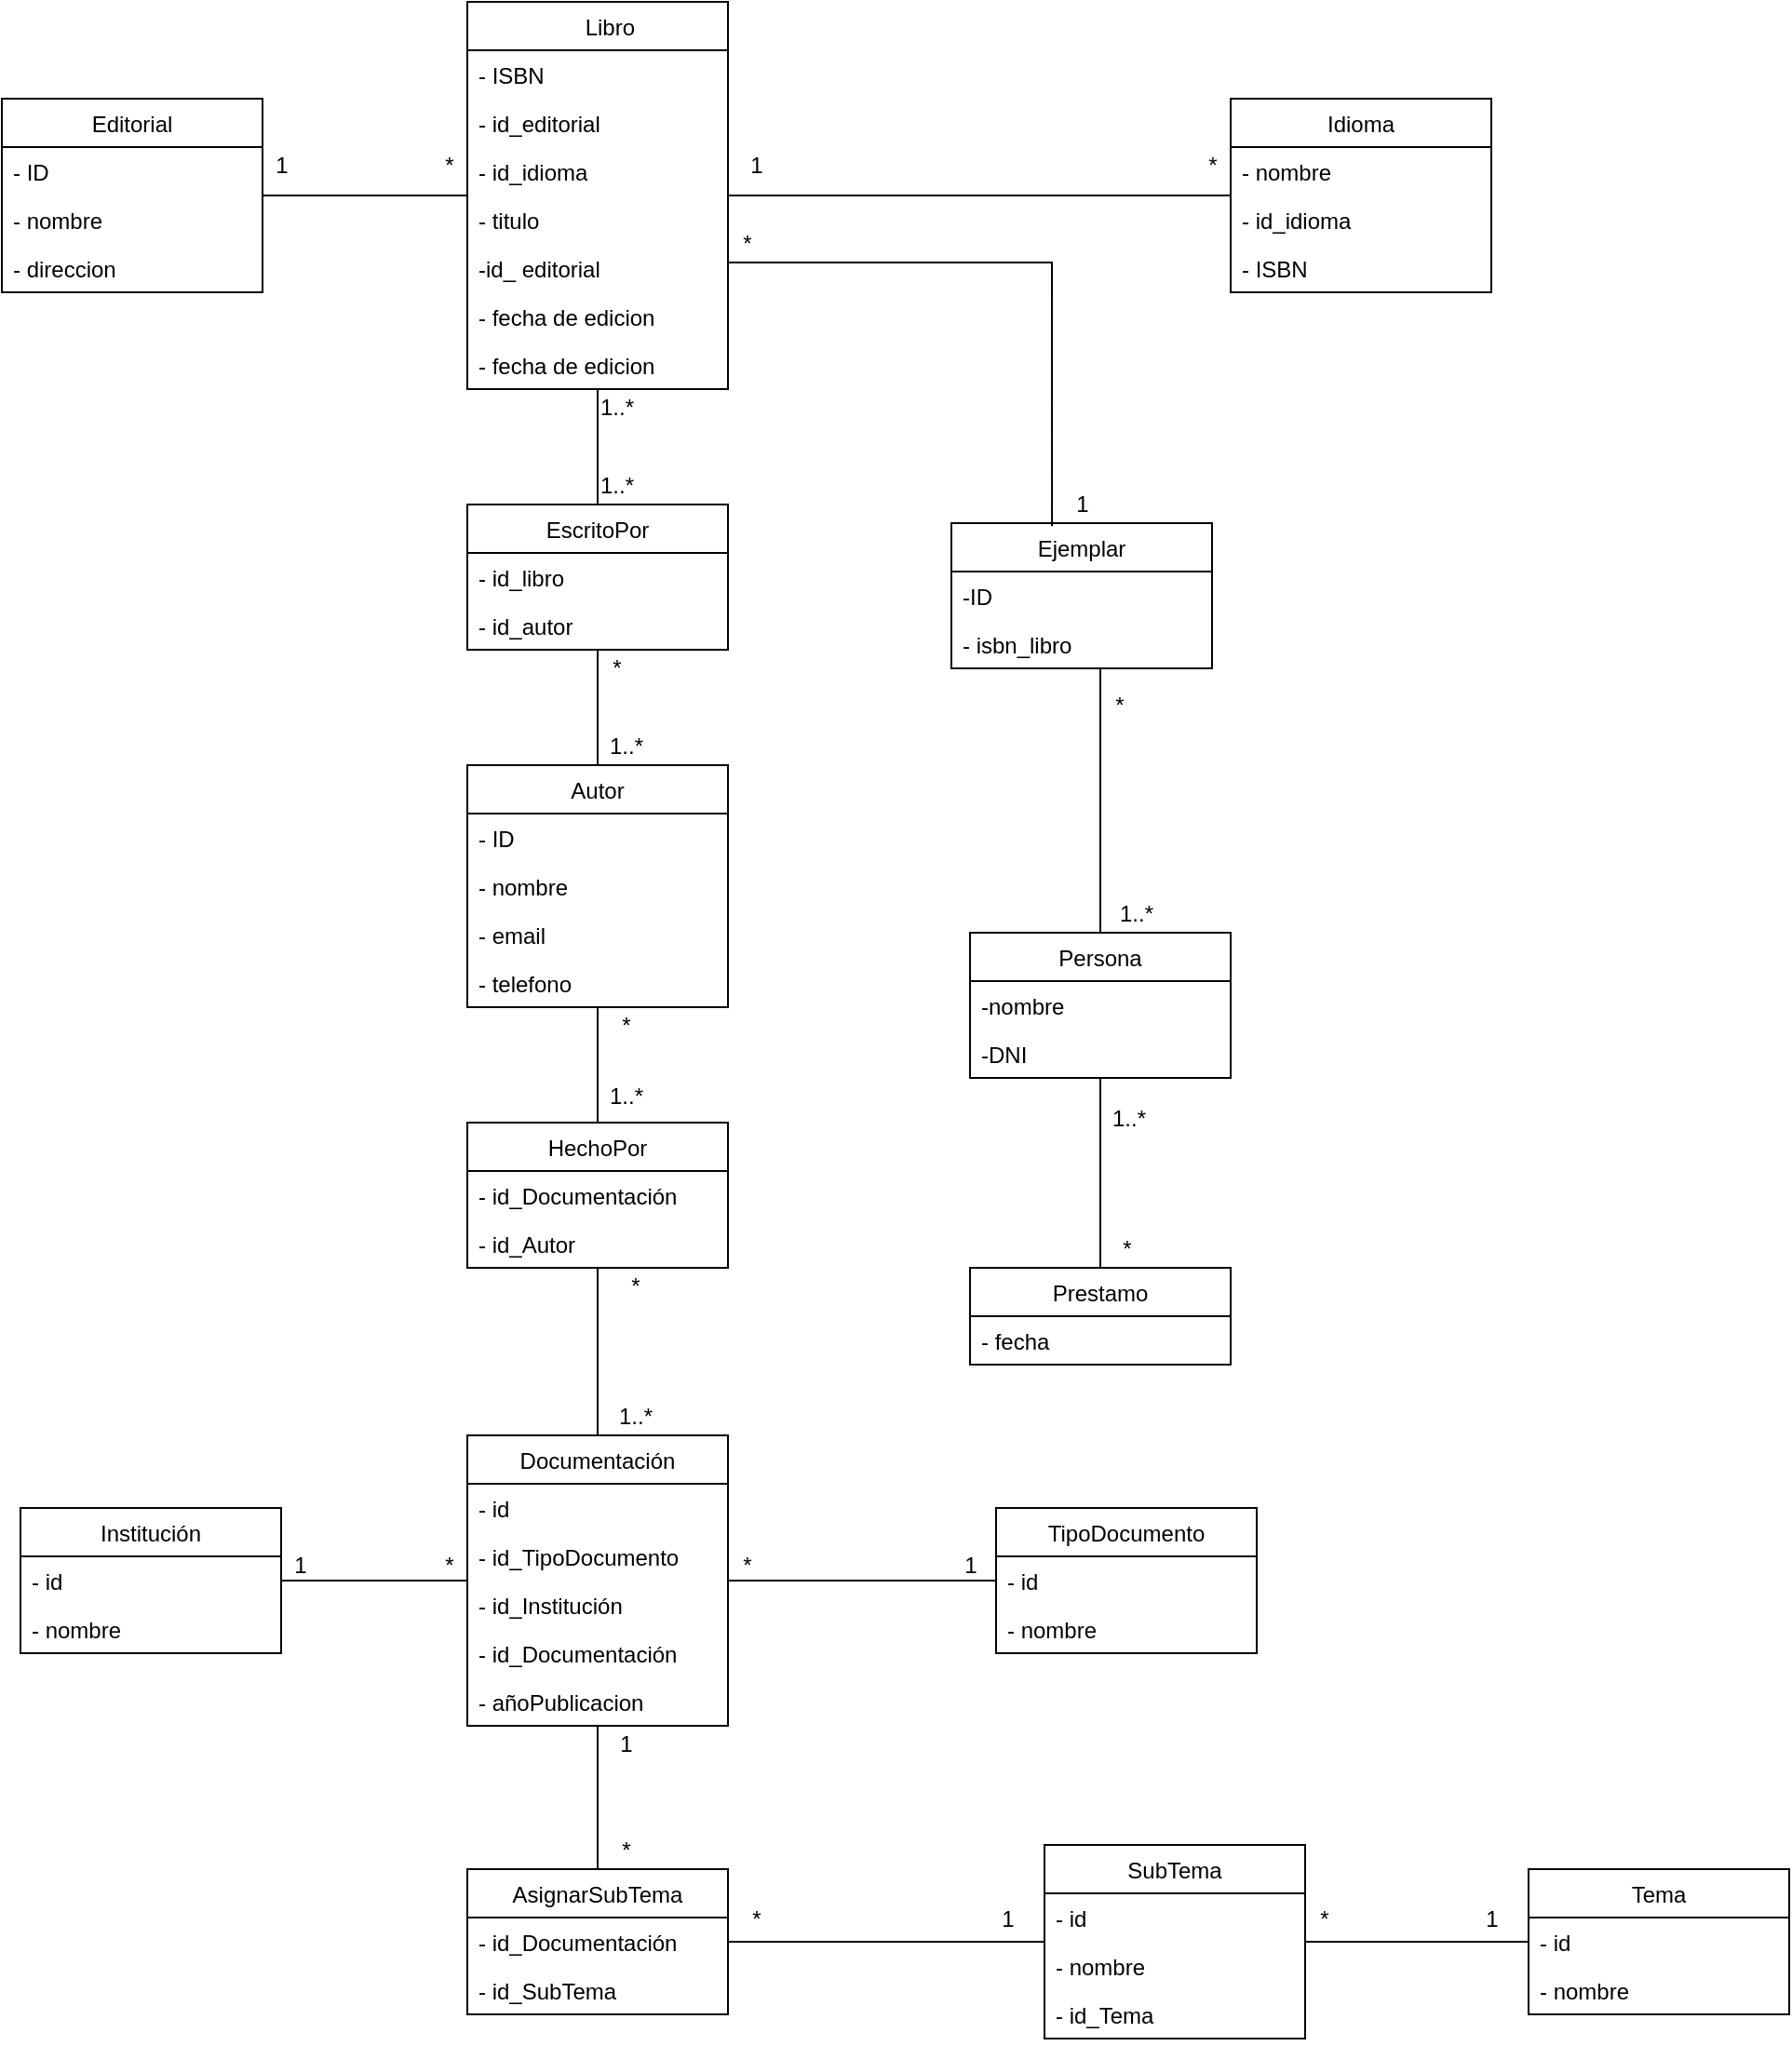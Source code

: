 <mxfile version="17.2.4" type="device" pages="2"><diagram id="j4rHGyVwGJzz2flDWR8t" name="Ejercicio 1"><mxGraphModel dx="2012" dy="662" grid="1" gridSize="10" guides="1" tooltips="1" connect="1" arrows="1" fold="1" page="1" pageScale="1" pageWidth="827" pageHeight="1169" math="0" shadow="0"><root><mxCell id="0"/><mxCell id="1" parent="0"/><mxCell id="40f6_cjfz7Yaiw8JESCp-1" style="edgeStyle=orthogonalEdgeStyle;rounded=0;orthogonalLoop=1;jettySize=auto;html=1;endArrow=none;endFill=0;" edge="1" parent="1" source="40f6_cjfz7Yaiw8JESCp-2" target="40f6_cjfz7Yaiw8JESCp-37"><mxGeometry relative="1" as="geometry"/></mxCell><mxCell id="40f6_cjfz7Yaiw8JESCp-2" value="Autor" style="swimlane;fontStyle=0;childLayout=stackLayout;horizontal=1;startSize=26;fillColor=none;horizontalStack=0;resizeParent=1;resizeParentMax=0;resizeLast=0;collapsible=1;marginBottom=0;" vertex="1" parent="1"><mxGeometry x="60" y="520" width="140" height="130" as="geometry"/></mxCell><mxCell id="40f6_cjfz7Yaiw8JESCp-3" value="- ID" style="text;strokeColor=none;fillColor=none;align=left;verticalAlign=top;spacingLeft=4;spacingRight=4;overflow=hidden;rotatable=0;points=[[0,0.5],[1,0.5]];portConstraint=eastwest;" vertex="1" parent="40f6_cjfz7Yaiw8JESCp-2"><mxGeometry y="26" width="140" height="26" as="geometry"/></mxCell><mxCell id="40f6_cjfz7Yaiw8JESCp-4" value="- nombre" style="text;strokeColor=none;fillColor=none;align=left;verticalAlign=top;spacingLeft=4;spacingRight=4;overflow=hidden;rotatable=0;points=[[0,0.5],[1,0.5]];portConstraint=eastwest;" vertex="1" parent="40f6_cjfz7Yaiw8JESCp-2"><mxGeometry y="52" width="140" height="26" as="geometry"/></mxCell><mxCell id="40f6_cjfz7Yaiw8JESCp-5" value="- email" style="text;strokeColor=none;fillColor=none;align=left;verticalAlign=top;spacingLeft=4;spacingRight=4;overflow=hidden;rotatable=0;points=[[0,0.5],[1,0.5]];portConstraint=eastwest;" vertex="1" parent="40f6_cjfz7Yaiw8JESCp-2"><mxGeometry y="78" width="140" height="26" as="geometry"/></mxCell><mxCell id="40f6_cjfz7Yaiw8JESCp-6" value="- telefono" style="text;strokeColor=none;fillColor=none;align=left;verticalAlign=top;spacingLeft=4;spacingRight=4;overflow=hidden;rotatable=0;points=[[0,0.5],[1,0.5]];portConstraint=eastwest;" vertex="1" parent="40f6_cjfz7Yaiw8JESCp-2"><mxGeometry y="104" width="140" height="26" as="geometry"/></mxCell><mxCell id="40f6_cjfz7Yaiw8JESCp-7" style="edgeStyle=orthogonalEdgeStyle;rounded=0;orthogonalLoop=1;jettySize=auto;html=1;entryX=0.386;entryY=0.021;entryDx=0;entryDy=0;entryPerimeter=0;endArrow=none;endFill=0;" edge="1" parent="1" source="40f6_cjfz7Yaiw8JESCp-8" target="40f6_cjfz7Yaiw8JESCp-33"><mxGeometry relative="1" as="geometry"><Array as="points"><mxPoint x="374" y="250"/></Array></mxGeometry></mxCell><mxCell id="40f6_cjfz7Yaiw8JESCp-8" value="    Libro" style="swimlane;fontStyle=0;childLayout=stackLayout;horizontal=1;startSize=26;fillColor=none;horizontalStack=0;resizeParent=1;resizeParentMax=0;resizeLast=0;collapsible=1;marginBottom=0;" vertex="1" parent="1"><mxGeometry x="60" y="110" width="140" height="208" as="geometry"/></mxCell><mxCell id="40f6_cjfz7Yaiw8JESCp-9" value="- ISBN" style="text;strokeColor=none;fillColor=none;align=left;verticalAlign=top;spacingLeft=4;spacingRight=4;overflow=hidden;rotatable=0;points=[[0,0.5],[1,0.5]];portConstraint=eastwest;" vertex="1" parent="40f6_cjfz7Yaiw8JESCp-8"><mxGeometry y="26" width="140" height="26" as="geometry"/></mxCell><mxCell id="40f6_cjfz7Yaiw8JESCp-10" value="- id_editorial" style="text;strokeColor=none;fillColor=none;align=left;verticalAlign=top;spacingLeft=4;spacingRight=4;overflow=hidden;rotatable=0;points=[[0,0.5],[1,0.5]];portConstraint=eastwest;" vertex="1" parent="40f6_cjfz7Yaiw8JESCp-8"><mxGeometry y="52" width="140" height="26" as="geometry"/></mxCell><mxCell id="40f6_cjfz7Yaiw8JESCp-11" value="- id_idioma" style="text;strokeColor=none;fillColor=none;align=left;verticalAlign=top;spacingLeft=4;spacingRight=4;overflow=hidden;rotatable=0;points=[[0,0.5],[1,0.5]];portConstraint=eastwest;" vertex="1" parent="40f6_cjfz7Yaiw8JESCp-8"><mxGeometry y="78" width="140" height="26" as="geometry"/></mxCell><mxCell id="40f6_cjfz7Yaiw8JESCp-12" value="- titulo" style="text;strokeColor=none;fillColor=none;align=left;verticalAlign=top;spacingLeft=4;spacingRight=4;overflow=hidden;rotatable=0;points=[[0,0.5],[1,0.5]];portConstraint=eastwest;" vertex="1" parent="40f6_cjfz7Yaiw8JESCp-8"><mxGeometry y="104" width="140" height="26" as="geometry"/></mxCell><mxCell id="40f6_cjfz7Yaiw8JESCp-13" value="-id_ editorial" style="text;strokeColor=none;fillColor=none;align=left;verticalAlign=top;spacingLeft=4;spacingRight=4;overflow=hidden;rotatable=0;points=[[0,0.5],[1,0.5]];portConstraint=eastwest;" vertex="1" parent="40f6_cjfz7Yaiw8JESCp-8"><mxGeometry y="130" width="140" height="26" as="geometry"/></mxCell><mxCell id="40f6_cjfz7Yaiw8JESCp-14" value="- fecha de edicion" style="text;strokeColor=none;fillColor=none;align=left;verticalAlign=top;spacingLeft=4;spacingRight=4;overflow=hidden;rotatable=0;points=[[0,0.5],[1,0.5]];portConstraint=eastwest;" vertex="1" parent="40f6_cjfz7Yaiw8JESCp-8"><mxGeometry y="156" width="140" height="26" as="geometry"/></mxCell><mxCell id="40f6_cjfz7Yaiw8JESCp-15" value="- fecha de edicion" style="text;strokeColor=none;fillColor=none;align=left;verticalAlign=top;spacingLeft=4;spacingRight=4;overflow=hidden;rotatable=0;points=[[0,0.5],[1,0.5]];portConstraint=eastwest;" vertex="1" parent="40f6_cjfz7Yaiw8JESCp-8"><mxGeometry y="182" width="140" height="26" as="geometry"/></mxCell><mxCell id="40f6_cjfz7Yaiw8JESCp-16" style="edgeStyle=orthogonalEdgeStyle;rounded=0;orthogonalLoop=1;jettySize=auto;html=1;endArrow=none;endFill=0;" edge="1" parent="1" source="40f6_cjfz7Yaiw8JESCp-17" target="40f6_cjfz7Yaiw8JESCp-30"><mxGeometry relative="1" as="geometry"/></mxCell><mxCell id="40f6_cjfz7Yaiw8JESCp-17" value="Prestamo" style="swimlane;fontStyle=0;childLayout=stackLayout;horizontal=1;startSize=26;fillColor=none;horizontalStack=0;resizeParent=1;resizeParentMax=0;resizeLast=0;collapsible=1;marginBottom=0;" vertex="1" parent="1"><mxGeometry x="330" y="790" width="140" height="52" as="geometry"/></mxCell><mxCell id="40f6_cjfz7Yaiw8JESCp-18" value="- fecha" style="text;strokeColor=none;fillColor=none;align=left;verticalAlign=top;spacingLeft=4;spacingRight=4;overflow=hidden;rotatable=0;points=[[0,0.5],[1,0.5]];portConstraint=eastwest;" vertex="1" parent="40f6_cjfz7Yaiw8JESCp-17"><mxGeometry y="26" width="140" height="26" as="geometry"/></mxCell><mxCell id="40f6_cjfz7Yaiw8JESCp-19" style="edgeStyle=orthogonalEdgeStyle;rounded=0;orthogonalLoop=1;jettySize=auto;html=1;endArrow=none;endFill=0;" edge="1" parent="1" source="40f6_cjfz7Yaiw8JESCp-20" target="40f6_cjfz7Yaiw8JESCp-8"><mxGeometry relative="1" as="geometry"><Array as="points"><mxPoint x="340" y="214"/><mxPoint x="340" y="214"/></Array></mxGeometry></mxCell><mxCell id="40f6_cjfz7Yaiw8JESCp-20" value="Idioma" style="swimlane;fontStyle=0;childLayout=stackLayout;horizontal=1;startSize=26;fillColor=none;horizontalStack=0;resizeParent=1;resizeParentMax=0;resizeLast=0;collapsible=1;marginBottom=0;" vertex="1" parent="1"><mxGeometry x="470" y="162" width="140" height="104" as="geometry"/></mxCell><mxCell id="40f6_cjfz7Yaiw8JESCp-21" value="- nombre" style="text;strokeColor=none;fillColor=none;align=left;verticalAlign=top;spacingLeft=4;spacingRight=4;overflow=hidden;rotatable=0;points=[[0,0.5],[1,0.5]];portConstraint=eastwest;" vertex="1" parent="40f6_cjfz7Yaiw8JESCp-20"><mxGeometry y="26" width="140" height="26" as="geometry"/></mxCell><mxCell id="40f6_cjfz7Yaiw8JESCp-22" value="- id_idioma" style="text;strokeColor=none;fillColor=none;align=left;verticalAlign=top;spacingLeft=4;spacingRight=4;overflow=hidden;rotatable=0;points=[[0,0.5],[1,0.5]];portConstraint=eastwest;" vertex="1" parent="40f6_cjfz7Yaiw8JESCp-20"><mxGeometry y="52" width="140" height="26" as="geometry"/></mxCell><mxCell id="40f6_cjfz7Yaiw8JESCp-23" value="- ISBN" style="text;strokeColor=none;fillColor=none;align=left;verticalAlign=top;spacingLeft=4;spacingRight=4;overflow=hidden;rotatable=0;points=[[0,0.5],[1,0.5]];portConstraint=eastwest;" vertex="1" parent="40f6_cjfz7Yaiw8JESCp-20"><mxGeometry y="78" width="140" height="26" as="geometry"/></mxCell><mxCell id="40f6_cjfz7Yaiw8JESCp-24" style="edgeStyle=orthogonalEdgeStyle;rounded=0;orthogonalLoop=1;jettySize=auto;html=1;endArrow=none;endFill=0;" edge="1" parent="1" source="40f6_cjfz7Yaiw8JESCp-25" target="40f6_cjfz7Yaiw8JESCp-8"><mxGeometry relative="1" as="geometry"/></mxCell><mxCell id="40f6_cjfz7Yaiw8JESCp-25" value="Editorial" style="swimlane;fontStyle=0;childLayout=stackLayout;horizontal=1;startSize=26;fillColor=none;horizontalStack=0;resizeParent=1;resizeParentMax=0;resizeLast=0;collapsible=1;marginBottom=0;" vertex="1" parent="1"><mxGeometry x="-190" y="162" width="140" height="104" as="geometry"/></mxCell><mxCell id="40f6_cjfz7Yaiw8JESCp-26" value="- ID" style="text;strokeColor=none;fillColor=none;align=left;verticalAlign=top;spacingLeft=4;spacingRight=4;overflow=hidden;rotatable=0;points=[[0,0.5],[1,0.5]];portConstraint=eastwest;" vertex="1" parent="40f6_cjfz7Yaiw8JESCp-25"><mxGeometry y="26" width="140" height="26" as="geometry"/></mxCell><mxCell id="40f6_cjfz7Yaiw8JESCp-27" value="- nombre" style="text;strokeColor=none;fillColor=none;align=left;verticalAlign=top;spacingLeft=4;spacingRight=4;overflow=hidden;rotatable=0;points=[[0,0.5],[1,0.5]];portConstraint=eastwest;" vertex="1" parent="40f6_cjfz7Yaiw8JESCp-25"><mxGeometry y="52" width="140" height="26" as="geometry"/></mxCell><mxCell id="40f6_cjfz7Yaiw8JESCp-28" value="- direccion" style="text;strokeColor=none;fillColor=none;align=left;verticalAlign=top;spacingLeft=4;spacingRight=4;overflow=hidden;rotatable=0;points=[[0,0.5],[1,0.5]];portConstraint=eastwest;" vertex="1" parent="40f6_cjfz7Yaiw8JESCp-25"><mxGeometry y="78" width="140" height="26" as="geometry"/></mxCell><mxCell id="40f6_cjfz7Yaiw8JESCp-29" style="edgeStyle=orthogonalEdgeStyle;rounded=0;orthogonalLoop=1;jettySize=auto;html=1;endArrow=none;endFill=0;" edge="1" parent="1" source="40f6_cjfz7Yaiw8JESCp-30" target="40f6_cjfz7Yaiw8JESCp-33"><mxGeometry relative="1" as="geometry"><Array as="points"><mxPoint x="400" y="500"/><mxPoint x="400" y="500"/></Array></mxGeometry></mxCell><mxCell id="40f6_cjfz7Yaiw8JESCp-30" value="Persona" style="swimlane;fontStyle=0;childLayout=stackLayout;horizontal=1;startSize=26;fillColor=none;horizontalStack=0;resizeParent=1;resizeParentMax=0;resizeLast=0;collapsible=1;marginBottom=0;" vertex="1" parent="1"><mxGeometry x="330" y="610" width="140" height="78" as="geometry"/></mxCell><mxCell id="40f6_cjfz7Yaiw8JESCp-31" value="-nombre" style="text;strokeColor=none;fillColor=none;align=left;verticalAlign=top;spacingLeft=4;spacingRight=4;overflow=hidden;rotatable=0;points=[[0,0.5],[1,0.5]];portConstraint=eastwest;" vertex="1" parent="40f6_cjfz7Yaiw8JESCp-30"><mxGeometry y="26" width="140" height="26" as="geometry"/></mxCell><mxCell id="40f6_cjfz7Yaiw8JESCp-32" value="-DNI" style="text;strokeColor=none;fillColor=none;align=left;verticalAlign=top;spacingLeft=4;spacingRight=4;overflow=hidden;rotatable=0;points=[[0,0.5],[1,0.5]];portConstraint=eastwest;" vertex="1" parent="40f6_cjfz7Yaiw8JESCp-30"><mxGeometry y="52" width="140" height="26" as="geometry"/></mxCell><mxCell id="40f6_cjfz7Yaiw8JESCp-33" value="Ejemplar" style="swimlane;fontStyle=0;childLayout=stackLayout;horizontal=1;startSize=26;fillColor=none;horizontalStack=0;resizeParent=1;resizeParentMax=0;resizeLast=0;collapsible=1;marginBottom=0;" vertex="1" parent="1"><mxGeometry x="320" y="390" width="140" height="78" as="geometry"/></mxCell><mxCell id="40f6_cjfz7Yaiw8JESCp-34" value="-ID" style="text;strokeColor=none;fillColor=none;align=left;verticalAlign=top;spacingLeft=4;spacingRight=4;overflow=hidden;rotatable=0;points=[[0,0.5],[1,0.5]];portConstraint=eastwest;" vertex="1" parent="40f6_cjfz7Yaiw8JESCp-33"><mxGeometry y="26" width="140" height="26" as="geometry"/></mxCell><mxCell id="40f6_cjfz7Yaiw8JESCp-35" value="- isbn_libro" style="text;strokeColor=none;fillColor=none;align=left;verticalAlign=top;spacingLeft=4;spacingRight=4;overflow=hidden;rotatable=0;points=[[0,0.5],[1,0.5]];portConstraint=eastwest;" vertex="1" parent="40f6_cjfz7Yaiw8JESCp-33"><mxGeometry y="52" width="140" height="26" as="geometry"/></mxCell><mxCell id="40f6_cjfz7Yaiw8JESCp-36" style="edgeStyle=orthogonalEdgeStyle;rounded=0;orthogonalLoop=1;jettySize=auto;html=1;endArrow=none;endFill=0;" edge="1" parent="1" source="40f6_cjfz7Yaiw8JESCp-37" target="40f6_cjfz7Yaiw8JESCp-8"><mxGeometry relative="1" as="geometry"/></mxCell><mxCell id="40f6_cjfz7Yaiw8JESCp-37" value="EscritoPor" style="swimlane;fontStyle=0;childLayout=stackLayout;horizontal=1;startSize=26;fillColor=none;horizontalStack=0;resizeParent=1;resizeParentMax=0;resizeLast=0;collapsible=1;marginBottom=0;" vertex="1" parent="1"><mxGeometry x="60" y="380" width="140" height="78" as="geometry"/></mxCell><mxCell id="40f6_cjfz7Yaiw8JESCp-38" value="- id_libro" style="text;strokeColor=none;fillColor=none;align=left;verticalAlign=top;spacingLeft=4;spacingRight=4;overflow=hidden;rotatable=0;points=[[0,0.5],[1,0.5]];portConstraint=eastwest;" vertex="1" parent="40f6_cjfz7Yaiw8JESCp-37"><mxGeometry y="26" width="140" height="26" as="geometry"/></mxCell><mxCell id="40f6_cjfz7Yaiw8JESCp-39" value="- id_autor" style="text;strokeColor=none;fillColor=none;align=left;verticalAlign=top;spacingLeft=4;spacingRight=4;overflow=hidden;rotatable=0;points=[[0,0.5],[1,0.5]];portConstraint=eastwest;" vertex="1" parent="40f6_cjfz7Yaiw8JESCp-37"><mxGeometry y="52" width="140" height="26" as="geometry"/></mxCell><mxCell id="40f6_cjfz7Yaiw8JESCp-40" value="1..*" style="text;html=1;align=center;verticalAlign=middle;resizable=0;points=[];autosize=1;strokeColor=none;fillColor=none;" vertex="1" parent="1"><mxGeometry x="125" y="318" width="30" height="20" as="geometry"/></mxCell><mxCell id="40f6_cjfz7Yaiw8JESCp-41" value="1..*" style="text;html=1;align=center;verticalAlign=middle;resizable=0;points=[];autosize=1;strokeColor=none;fillColor=none;" vertex="1" parent="1"><mxGeometry x="125" y="360" width="30" height="20" as="geometry"/></mxCell><mxCell id="40f6_cjfz7Yaiw8JESCp-42" value="*" style="text;html=1;align=center;verticalAlign=middle;resizable=0;points=[];autosize=1;strokeColor=none;fillColor=none;" vertex="1" parent="1"><mxGeometry x="130" y="458" width="20" height="20" as="geometry"/></mxCell><mxCell id="40f6_cjfz7Yaiw8JESCp-43" value="1..*" style="text;html=1;align=center;verticalAlign=middle;resizable=0;points=[];autosize=1;strokeColor=none;fillColor=none;" vertex="1" parent="1"><mxGeometry x="130" y="500" width="30" height="20" as="geometry"/></mxCell><mxCell id="40f6_cjfz7Yaiw8JESCp-44" value="1" style="text;html=1;align=center;verticalAlign=middle;resizable=0;points=[];autosize=1;strokeColor=none;fillColor=none;" vertex="1" parent="1"><mxGeometry x="-50" y="188" width="20" height="20" as="geometry"/></mxCell><mxCell id="40f6_cjfz7Yaiw8JESCp-45" value="*" style="text;html=1;align=center;verticalAlign=middle;resizable=0;points=[];autosize=1;strokeColor=none;fillColor=none;" vertex="1" parent="1"><mxGeometry x="40" y="188" width="20" height="20" as="geometry"/></mxCell><mxCell id="40f6_cjfz7Yaiw8JESCp-46" value="1" style="text;html=1;align=center;verticalAlign=middle;resizable=0;points=[];autosize=1;strokeColor=none;fillColor=none;" vertex="1" parent="1"><mxGeometry x="205" y="188" width="20" height="20" as="geometry"/></mxCell><mxCell id="40f6_cjfz7Yaiw8JESCp-47" value="*" style="text;html=1;align=center;verticalAlign=middle;resizable=0;points=[];autosize=1;strokeColor=none;fillColor=none;" vertex="1" parent="1"><mxGeometry x="450" y="188" width="20" height="20" as="geometry"/></mxCell><mxCell id="40f6_cjfz7Yaiw8JESCp-48" value="*" style="text;html=1;align=center;verticalAlign=middle;resizable=0;points=[];autosize=1;strokeColor=none;fillColor=none;" vertex="1" parent="1"><mxGeometry x="200" y="230" width="20" height="20" as="geometry"/></mxCell><mxCell id="40f6_cjfz7Yaiw8JESCp-49" value="1" style="text;html=1;align=center;verticalAlign=middle;resizable=0;points=[];autosize=1;strokeColor=none;fillColor=none;" vertex="1" parent="1"><mxGeometry x="380" y="370" width="20" height="20" as="geometry"/></mxCell><mxCell id="40f6_cjfz7Yaiw8JESCp-50" value="*" style="text;html=1;align=center;verticalAlign=middle;resizable=0;points=[];autosize=1;strokeColor=none;fillColor=none;" vertex="1" parent="1"><mxGeometry x="404" y="770" width="20" height="20" as="geometry"/></mxCell><mxCell id="40f6_cjfz7Yaiw8JESCp-51" value="1..*" style="text;html=1;align=center;verticalAlign=middle;resizable=0;points=[];autosize=1;strokeColor=none;fillColor=none;" vertex="1" parent="1"><mxGeometry x="400" y="700" width="30" height="20" as="geometry"/></mxCell><mxCell id="40f6_cjfz7Yaiw8JESCp-52" value="1..*" style="text;html=1;align=center;verticalAlign=middle;resizable=0;points=[];autosize=1;strokeColor=none;fillColor=none;" vertex="1" parent="1"><mxGeometry x="404" y="590" width="30" height="20" as="geometry"/></mxCell><mxCell id="40f6_cjfz7Yaiw8JESCp-53" value="*" style="text;html=1;align=center;verticalAlign=middle;resizable=0;points=[];autosize=1;strokeColor=none;fillColor=none;" vertex="1" parent="1"><mxGeometry x="400" y="478" width="20" height="20" as="geometry"/></mxCell><mxCell id="TXhIgQCkgbEBkMlub14q-26" style="edgeStyle=orthogonalEdgeStyle;rounded=0;orthogonalLoop=1;jettySize=auto;html=1;endArrow=none;endFill=0;" edge="1" parent="1" source="TXhIgQCkgbEBkMlub14q-1" target="TXhIgQCkgbEBkMlub14q-23"><mxGeometry relative="1" as="geometry"/></mxCell><mxCell id="TXhIgQCkgbEBkMlub14q-30" style="edgeStyle=orthogonalEdgeStyle;rounded=0;orthogonalLoop=1;jettySize=auto;html=1;endArrow=none;endFill=0;" edge="1" parent="1" source="TXhIgQCkgbEBkMlub14q-1" target="TXhIgQCkgbEBkMlub14q-6"><mxGeometry relative="1" as="geometry"/></mxCell><mxCell id="TXhIgQCkgbEBkMlub14q-33" style="edgeStyle=orthogonalEdgeStyle;rounded=0;orthogonalLoop=1;jettySize=auto;html=1;endArrow=none;endFill=0;" edge="1" parent="1" source="TXhIgQCkgbEBkMlub14q-1" target="TXhIgQCkgbEBkMlub14q-19"><mxGeometry relative="1" as="geometry"/></mxCell><mxCell id="TXhIgQCkgbEBkMlub14q-1" value="Documentación" style="swimlane;fontStyle=0;childLayout=stackLayout;horizontal=1;startSize=26;fillColor=none;horizontalStack=0;resizeParent=1;resizeParentMax=0;resizeLast=0;collapsible=1;marginBottom=0;" vertex="1" parent="1"><mxGeometry x="60" y="880" width="140" height="156" as="geometry"/></mxCell><mxCell id="TXhIgQCkgbEBkMlub14q-2" value="- id" style="text;strokeColor=none;fillColor=none;align=left;verticalAlign=top;spacingLeft=4;spacingRight=4;overflow=hidden;rotatable=0;points=[[0,0.5],[1,0.5]];portConstraint=eastwest;" vertex="1" parent="TXhIgQCkgbEBkMlub14q-1"><mxGeometry y="26" width="140" height="26" as="geometry"/></mxCell><mxCell id="TXhIgQCkgbEBkMlub14q-3" value="- id_TipoDocumento" style="text;strokeColor=none;fillColor=none;align=left;verticalAlign=top;spacingLeft=4;spacingRight=4;overflow=hidden;rotatable=0;points=[[0,0.5],[1,0.5]];portConstraint=eastwest;" vertex="1" parent="TXhIgQCkgbEBkMlub14q-1"><mxGeometry y="52" width="140" height="26" as="geometry"/></mxCell><mxCell id="TXhIgQCkgbEBkMlub14q-4" value="- id_Institución" style="text;strokeColor=none;fillColor=none;align=left;verticalAlign=top;spacingLeft=4;spacingRight=4;overflow=hidden;rotatable=0;points=[[0,0.5],[1,0.5]];portConstraint=eastwest;" vertex="1" parent="TXhIgQCkgbEBkMlub14q-1"><mxGeometry y="78" width="140" height="26" as="geometry"/></mxCell><mxCell id="TXhIgQCkgbEBkMlub14q-36" value="- id_Documentación" style="text;strokeColor=none;fillColor=none;align=left;verticalAlign=top;spacingLeft=4;spacingRight=4;overflow=hidden;rotatable=0;points=[[0,0.5],[1,0.5]];portConstraint=eastwest;" vertex="1" parent="TXhIgQCkgbEBkMlub14q-1"><mxGeometry y="104" width="140" height="26" as="geometry"/></mxCell><mxCell id="TXhIgQCkgbEBkMlub14q-5" value="- añoPublicacion" style="text;strokeColor=none;fillColor=none;align=left;verticalAlign=top;spacingLeft=4;spacingRight=4;overflow=hidden;rotatable=0;points=[[0,0.5],[1,0.5]];portConstraint=eastwest;" vertex="1" parent="TXhIgQCkgbEBkMlub14q-1"><mxGeometry y="130" width="140" height="26" as="geometry"/></mxCell><mxCell id="TXhIgQCkgbEBkMlub14q-6" value="TipoDocumento" style="swimlane;fontStyle=0;childLayout=stackLayout;horizontal=1;startSize=26;fillColor=none;horizontalStack=0;resizeParent=1;resizeParentMax=0;resizeLast=0;collapsible=1;marginBottom=0;" vertex="1" parent="1"><mxGeometry x="344" y="919" width="140" height="78" as="geometry"/></mxCell><mxCell id="TXhIgQCkgbEBkMlub14q-7" value="- id" style="text;strokeColor=none;fillColor=none;align=left;verticalAlign=top;spacingLeft=4;spacingRight=4;overflow=hidden;rotatable=0;points=[[0,0.5],[1,0.5]];portConstraint=eastwest;" vertex="1" parent="TXhIgQCkgbEBkMlub14q-6"><mxGeometry y="26" width="140" height="26" as="geometry"/></mxCell><mxCell id="TXhIgQCkgbEBkMlub14q-8" value="- nombre" style="text;strokeColor=none;fillColor=none;align=left;verticalAlign=top;spacingLeft=4;spacingRight=4;overflow=hidden;rotatable=0;points=[[0,0.5],[1,0.5]];portConstraint=eastwest;" vertex="1" parent="TXhIgQCkgbEBkMlub14q-6"><mxGeometry y="52" width="140" height="26" as="geometry"/></mxCell><mxCell id="TXhIgQCkgbEBkMlub14q-31" style="edgeStyle=orthogonalEdgeStyle;rounded=0;orthogonalLoop=1;jettySize=auto;html=1;endArrow=none;endFill=0;" edge="1" parent="1" source="TXhIgQCkgbEBkMlub14q-9" target="TXhIgQCkgbEBkMlub14q-1"><mxGeometry relative="1" as="geometry"/></mxCell><mxCell id="TXhIgQCkgbEBkMlub14q-9" value="Institución" style="swimlane;fontStyle=0;childLayout=stackLayout;horizontal=1;startSize=26;fillColor=none;horizontalStack=0;resizeParent=1;resizeParentMax=0;resizeLast=0;collapsible=1;marginBottom=0;" vertex="1" parent="1"><mxGeometry x="-180" y="919" width="140" height="78" as="geometry"/></mxCell><mxCell id="TXhIgQCkgbEBkMlub14q-10" value="- id" style="text;strokeColor=none;fillColor=none;align=left;verticalAlign=top;spacingLeft=4;spacingRight=4;overflow=hidden;rotatable=0;points=[[0,0.5],[1,0.5]];portConstraint=eastwest;" vertex="1" parent="TXhIgQCkgbEBkMlub14q-9"><mxGeometry y="26" width="140" height="26" as="geometry"/></mxCell><mxCell id="TXhIgQCkgbEBkMlub14q-11" value="- nombre" style="text;strokeColor=none;fillColor=none;align=left;verticalAlign=top;spacingLeft=4;spacingRight=4;overflow=hidden;rotatable=0;points=[[0,0.5],[1,0.5]];portConstraint=eastwest;" vertex="1" parent="TXhIgQCkgbEBkMlub14q-9"><mxGeometry y="52" width="140" height="26" as="geometry"/></mxCell><mxCell id="TXhIgQCkgbEBkMlub14q-12" value="Tema" style="swimlane;fontStyle=0;childLayout=stackLayout;horizontal=1;startSize=26;fillColor=none;horizontalStack=0;resizeParent=1;resizeParentMax=0;resizeLast=0;collapsible=1;marginBottom=0;" vertex="1" parent="1"><mxGeometry x="630" y="1113" width="140" height="78" as="geometry"/></mxCell><mxCell id="TXhIgQCkgbEBkMlub14q-13" value="- id" style="text;strokeColor=none;fillColor=none;align=left;verticalAlign=top;spacingLeft=4;spacingRight=4;overflow=hidden;rotatable=0;points=[[0,0.5],[1,0.5]];portConstraint=eastwest;" vertex="1" parent="TXhIgQCkgbEBkMlub14q-12"><mxGeometry y="26" width="140" height="26" as="geometry"/></mxCell><mxCell id="TXhIgQCkgbEBkMlub14q-14" value="- nombre" style="text;strokeColor=none;fillColor=none;align=left;verticalAlign=top;spacingLeft=4;spacingRight=4;overflow=hidden;rotatable=0;points=[[0,0.5],[1,0.5]];portConstraint=eastwest;" vertex="1" parent="TXhIgQCkgbEBkMlub14q-12"><mxGeometry y="52" width="140" height="26" as="geometry"/></mxCell><mxCell id="TXhIgQCkgbEBkMlub14q-35" style="edgeStyle=orthogonalEdgeStyle;rounded=0;orthogonalLoop=1;jettySize=auto;html=1;endArrow=none;endFill=0;" edge="1" parent="1" source="TXhIgQCkgbEBkMlub14q-15" target="TXhIgQCkgbEBkMlub14q-12"><mxGeometry relative="1" as="geometry"/></mxCell><mxCell id="TXhIgQCkgbEBkMlub14q-15" value="SubTema" style="swimlane;fontStyle=0;childLayout=stackLayout;horizontal=1;startSize=26;fillColor=none;horizontalStack=0;resizeParent=1;resizeParentMax=0;resizeLast=0;collapsible=1;marginBottom=0;" vertex="1" parent="1"><mxGeometry x="370" y="1100" width="140" height="104" as="geometry"/></mxCell><mxCell id="TXhIgQCkgbEBkMlub14q-16" value="- id" style="text;strokeColor=none;fillColor=none;align=left;verticalAlign=top;spacingLeft=4;spacingRight=4;overflow=hidden;rotatable=0;points=[[0,0.5],[1,0.5]];portConstraint=eastwest;" vertex="1" parent="TXhIgQCkgbEBkMlub14q-15"><mxGeometry y="26" width="140" height="26" as="geometry"/></mxCell><mxCell id="TXhIgQCkgbEBkMlub14q-17" value="- nombre" style="text;strokeColor=none;fillColor=none;align=left;verticalAlign=top;spacingLeft=4;spacingRight=4;overflow=hidden;rotatable=0;points=[[0,0.5],[1,0.5]];portConstraint=eastwest;" vertex="1" parent="TXhIgQCkgbEBkMlub14q-15"><mxGeometry y="52" width="140" height="26" as="geometry"/></mxCell><mxCell id="TXhIgQCkgbEBkMlub14q-18" value="- id_Tema" style="text;strokeColor=none;fillColor=none;align=left;verticalAlign=top;spacingLeft=4;spacingRight=4;overflow=hidden;rotatable=0;points=[[0,0.5],[1,0.5]];portConstraint=eastwest;" vertex="1" parent="TXhIgQCkgbEBkMlub14q-15"><mxGeometry y="78" width="140" height="26" as="geometry"/></mxCell><mxCell id="TXhIgQCkgbEBkMlub14q-34" style="edgeStyle=orthogonalEdgeStyle;rounded=0;orthogonalLoop=1;jettySize=auto;html=1;endArrow=none;endFill=0;" edge="1" parent="1" source="TXhIgQCkgbEBkMlub14q-19" target="TXhIgQCkgbEBkMlub14q-15"><mxGeometry relative="1" as="geometry"/></mxCell><mxCell id="TXhIgQCkgbEBkMlub14q-19" value="AsignarSubTema" style="swimlane;fontStyle=0;childLayout=stackLayout;horizontal=1;startSize=26;fillColor=none;horizontalStack=0;resizeParent=1;resizeParentMax=0;resizeLast=0;collapsible=1;marginBottom=0;" vertex="1" parent="1"><mxGeometry x="60" y="1113" width="140" height="78" as="geometry"/></mxCell><mxCell id="TXhIgQCkgbEBkMlub14q-20" value="- id_Documentación" style="text;strokeColor=none;fillColor=none;align=left;verticalAlign=top;spacingLeft=4;spacingRight=4;overflow=hidden;rotatable=0;points=[[0,0.5],[1,0.5]];portConstraint=eastwest;" vertex="1" parent="TXhIgQCkgbEBkMlub14q-19"><mxGeometry y="26" width="140" height="26" as="geometry"/></mxCell><mxCell id="TXhIgQCkgbEBkMlub14q-21" value="- id_SubTema" style="text;strokeColor=none;fillColor=none;align=left;verticalAlign=top;spacingLeft=4;spacingRight=4;overflow=hidden;rotatable=0;points=[[0,0.5],[1,0.5]];portConstraint=eastwest;" vertex="1" parent="TXhIgQCkgbEBkMlub14q-19"><mxGeometry y="52" width="140" height="26" as="geometry"/></mxCell><mxCell id="TXhIgQCkgbEBkMlub14q-27" style="edgeStyle=orthogonalEdgeStyle;rounded=0;orthogonalLoop=1;jettySize=auto;html=1;endArrow=none;endFill=0;" edge="1" parent="1" source="TXhIgQCkgbEBkMlub14q-23" target="40f6_cjfz7Yaiw8JESCp-2"><mxGeometry relative="1" as="geometry"/></mxCell><mxCell id="TXhIgQCkgbEBkMlub14q-23" value="HechoPor" style="swimlane;fontStyle=0;childLayout=stackLayout;horizontal=1;startSize=26;fillColor=none;horizontalStack=0;resizeParent=1;resizeParentMax=0;resizeLast=0;collapsible=1;marginBottom=0;" vertex="1" parent="1"><mxGeometry x="60" y="712" width="140" height="78" as="geometry"/></mxCell><mxCell id="TXhIgQCkgbEBkMlub14q-24" value="- id_Documentación" style="text;strokeColor=none;fillColor=none;align=left;verticalAlign=top;spacingLeft=4;spacingRight=4;overflow=hidden;rotatable=0;points=[[0,0.5],[1,0.5]];portConstraint=eastwest;" vertex="1" parent="TXhIgQCkgbEBkMlub14q-23"><mxGeometry y="26" width="140" height="26" as="geometry"/></mxCell><mxCell id="TXhIgQCkgbEBkMlub14q-25" value="- id_Autor" style="text;strokeColor=none;fillColor=none;align=left;verticalAlign=top;spacingLeft=4;spacingRight=4;overflow=hidden;rotatable=0;points=[[0,0.5],[1,0.5]];portConstraint=eastwest;" vertex="1" parent="TXhIgQCkgbEBkMlub14q-23"><mxGeometry y="52" width="140" height="26" as="geometry"/></mxCell><mxCell id="TXhIgQCkgbEBkMlub14q-28" value="*" style="text;html=1;align=center;verticalAlign=middle;resizable=0;points=[];autosize=1;strokeColor=none;fillColor=none;" vertex="1" parent="1"><mxGeometry x="135" y="650" width="20" height="20" as="geometry"/></mxCell><mxCell id="TXhIgQCkgbEBkMlub14q-29" value="1..*" style="text;html=1;align=center;verticalAlign=middle;resizable=0;points=[];autosize=1;strokeColor=none;fillColor=none;" vertex="1" parent="1"><mxGeometry x="130" y="688" width="30" height="20" as="geometry"/></mxCell><mxCell id="pwJeF5m32c1UKTX3ifqg-1" value="1..*" style="text;html=1;align=center;verticalAlign=middle;resizable=0;points=[];autosize=1;strokeColor=none;fillColor=none;" vertex="1" parent="1"><mxGeometry x="135" y="860" width="30" height="20" as="geometry"/></mxCell><mxCell id="pwJeF5m32c1UKTX3ifqg-2" value="*" style="text;html=1;align=center;verticalAlign=middle;resizable=0;points=[];autosize=1;strokeColor=none;fillColor=none;" vertex="1" parent="1"><mxGeometry x="140" y="790" width="20" height="20" as="geometry"/></mxCell><mxCell id="pwJeF5m32c1UKTX3ifqg-3" value="*" style="text;html=1;align=center;verticalAlign=middle;resizable=0;points=[];autosize=1;strokeColor=none;fillColor=none;" vertex="1" parent="1"><mxGeometry x="200" y="940" width="20" height="20" as="geometry"/></mxCell><mxCell id="pwJeF5m32c1UKTX3ifqg-4" value="1" style="text;html=1;align=center;verticalAlign=middle;resizable=0;points=[];autosize=1;strokeColor=none;fillColor=none;" vertex="1" parent="1"><mxGeometry x="320" y="940" width="20" height="20" as="geometry"/></mxCell><mxCell id="pwJeF5m32c1UKTX3ifqg-5" value="1" style="text;html=1;align=center;verticalAlign=middle;resizable=0;points=[];autosize=1;strokeColor=none;fillColor=none;" vertex="1" parent="1"><mxGeometry x="-40" y="940" width="20" height="20" as="geometry"/></mxCell><mxCell id="pwJeF5m32c1UKTX3ifqg-6" value="*" style="text;html=1;align=center;verticalAlign=middle;resizable=0;points=[];autosize=1;strokeColor=none;fillColor=none;" vertex="1" parent="1"><mxGeometry x="40" y="940" width="20" height="20" as="geometry"/></mxCell><mxCell id="pwJeF5m32c1UKTX3ifqg-7" value="1" style="text;html=1;align=center;verticalAlign=middle;resizable=0;points=[];autosize=1;strokeColor=none;fillColor=none;" vertex="1" parent="1"><mxGeometry x="135" y="1036" width="20" height="20" as="geometry"/></mxCell><mxCell id="pwJeF5m32c1UKTX3ifqg-8" value="*" style="text;html=1;align=center;verticalAlign=middle;resizable=0;points=[];autosize=1;strokeColor=none;fillColor=none;" vertex="1" parent="1"><mxGeometry x="135" y="1093" width="20" height="20" as="geometry"/></mxCell><mxCell id="pwJeF5m32c1UKTX3ifqg-9" value="*" style="text;html=1;align=center;verticalAlign=middle;resizable=0;points=[];autosize=1;strokeColor=none;fillColor=none;" vertex="1" parent="1"><mxGeometry x="205" y="1130" width="20" height="20" as="geometry"/></mxCell><mxCell id="pwJeF5m32c1UKTX3ifqg-11" value="1" style="text;html=1;align=center;verticalAlign=middle;resizable=0;points=[];autosize=1;strokeColor=none;fillColor=none;" vertex="1" parent="1"><mxGeometry x="340" y="1130" width="20" height="20" as="geometry"/></mxCell><mxCell id="pwJeF5m32c1UKTX3ifqg-12" value="*" style="text;html=1;align=center;verticalAlign=middle;resizable=0;points=[];autosize=1;strokeColor=none;fillColor=none;" vertex="1" parent="1"><mxGeometry x="510" y="1130" width="20" height="20" as="geometry"/></mxCell><mxCell id="pwJeF5m32c1UKTX3ifqg-13" value="1" style="text;html=1;align=center;verticalAlign=middle;resizable=0;points=[];autosize=1;strokeColor=none;fillColor=none;" vertex="1" parent="1"><mxGeometry x="600" y="1130" width="20" height="20" as="geometry"/></mxCell></root></mxGraphModel></diagram><diagram id="CdlkmScwJ5HIlkhbDQOw" name="Ejercicio 2"><mxGraphModel dx="2031" dy="1134" grid="1" gridSize="10" guides="1" tooltips="1" connect="1" arrows="1" fold="1" page="1" pageScale="1" pageWidth="827" pageHeight="1169" math="0" shadow="0"><root><mxCell id="0"/><mxCell id="1" parent="0"/><mxCell id="DRnVl2m0RLx1TfAB3KO7-31" style="edgeStyle=orthogonalEdgeStyle;rounded=0;orthogonalLoop=1;jettySize=auto;html=1;endArrow=none;endFill=0;" parent="1" source="DRnVl2m0RLx1TfAB3KO7-1" target="DRnVl2m0RLx1TfAB3KO7-23" edge="1"><mxGeometry relative="1" as="geometry"/></mxCell><mxCell id="DRnVl2m0RLx1TfAB3KO7-43" style="edgeStyle=orthogonalEdgeStyle;rounded=0;orthogonalLoop=1;jettySize=auto;html=1;endArrow=none;endFill=0;" parent="1" source="DRnVl2m0RLx1TfAB3KO7-1" target="DRnVl2m0RLx1TfAB3KO7-38" edge="1"><mxGeometry relative="1" as="geometry"/></mxCell><mxCell id="DRnVl2m0RLx1TfAB3KO7-1" value="Producto" style="swimlane;fontStyle=0;childLayout=stackLayout;horizontal=1;startSize=26;fillColor=none;horizontalStack=0;resizeParent=1;resizeParentMax=0;resizeLast=0;collapsible=1;marginBottom=0;" parent="1" vertex="1"><mxGeometry x="334" y="160" width="140" height="156" as="geometry"/></mxCell><mxCell id="DRnVl2m0RLx1TfAB3KO7-5" value="-id" style="text;strokeColor=none;fillColor=none;align=left;verticalAlign=top;spacingLeft=4;spacingRight=4;overflow=hidden;rotatable=0;points=[[0,0.5],[1,0.5]];portConstraint=eastwest;" parent="DRnVl2m0RLx1TfAB3KO7-1" vertex="1"><mxGeometry y="26" width="140" height="26" as="geometry"/></mxCell><mxCell id="DRnVl2m0RLx1TfAB3KO7-2" value="- nombre" style="text;strokeColor=none;fillColor=none;align=left;verticalAlign=top;spacingLeft=4;spacingRight=4;overflow=hidden;rotatable=0;points=[[0,0.5],[1,0.5]];portConstraint=eastwest;" parent="DRnVl2m0RLx1TfAB3KO7-1" vertex="1"><mxGeometry y="52" width="140" height="26" as="geometry"/></mxCell><mxCell id="DRnVl2m0RLx1TfAB3KO7-50" value="- unidadMedida" style="text;strokeColor=none;fillColor=none;align=left;verticalAlign=top;spacingLeft=4;spacingRight=4;overflow=hidden;rotatable=0;points=[[0,0.5],[1,0.5]];portConstraint=eastwest;" parent="DRnVl2m0RLx1TfAB3KO7-1" vertex="1"><mxGeometry y="78" width="140" height="26" as="geometry"/></mxCell><mxCell id="DRnVl2m0RLx1TfAB3KO7-51" value="- peso" style="text;strokeColor=none;fillColor=none;align=left;verticalAlign=top;spacingLeft=4;spacingRight=4;overflow=hidden;rotatable=0;points=[[0,0.5],[1,0.5]];portConstraint=eastwest;" parent="DRnVl2m0RLx1TfAB3KO7-1" vertex="1"><mxGeometry y="104" width="140" height="26" as="geometry"/></mxCell><mxCell id="DRnVl2m0RLx1TfAB3KO7-53" value="- tamaño" style="text;strokeColor=none;fillColor=none;align=left;verticalAlign=top;spacingLeft=4;spacingRight=4;overflow=hidden;rotatable=0;points=[[0,0.5],[1,0.5]];portConstraint=eastwest;" parent="DRnVl2m0RLx1TfAB3KO7-1" vertex="1"><mxGeometry y="130" width="140" height="26" as="geometry"/></mxCell><mxCell id="DRnVl2m0RLx1TfAB3KO7-8" value="Proveedor" style="swimlane;fontStyle=0;childLayout=stackLayout;horizontal=1;startSize=26;fillColor=none;horizontalStack=0;resizeParent=1;resizeParentMax=0;resizeLast=0;collapsible=1;marginBottom=0;" parent="1" vertex="1"><mxGeometry x="50" y="380" width="140" height="234" as="geometry"/></mxCell><mxCell id="DRnVl2m0RLx1TfAB3KO7-49" value="- id" style="text;strokeColor=none;fillColor=none;align=left;verticalAlign=top;spacingLeft=4;spacingRight=4;overflow=hidden;rotatable=0;points=[[0,0.5],[1,0.5]];portConstraint=eastwest;" parent="DRnVl2m0RLx1TfAB3KO7-8" vertex="1"><mxGeometry y="26" width="140" height="26" as="geometry"/></mxCell><mxCell id="DRnVl2m0RLx1TfAB3KO7-9" value="- nombreComercial" style="text;strokeColor=none;fillColor=none;align=left;verticalAlign=top;spacingLeft=4;spacingRight=4;overflow=hidden;rotatable=0;points=[[0,0.5],[1,0.5]];portConstraint=eastwest;" parent="DRnVl2m0RLx1TfAB3KO7-8" vertex="1"><mxGeometry y="52" width="140" height="26" as="geometry"/></mxCell><mxCell id="DRnVl2m0RLx1TfAB3KO7-10" value="- id_pais" style="text;strokeColor=none;fillColor=none;align=left;verticalAlign=top;spacingLeft=4;spacingRight=4;overflow=hidden;rotatable=0;points=[[0,0.5],[1,0.5]];portConstraint=eastwest;" parent="DRnVl2m0RLx1TfAB3KO7-8" vertex="1"><mxGeometry y="78" width="140" height="26" as="geometry"/></mxCell><mxCell id="DRnVl2m0RLx1TfAB3KO7-11" value="- id_ciudad" style="text;strokeColor=none;fillColor=none;align=left;verticalAlign=top;spacingLeft=4;spacingRight=4;overflow=hidden;rotatable=0;points=[[0,0.5],[1,0.5]];portConstraint=eastwest;" parent="DRnVl2m0RLx1TfAB3KO7-8" vertex="1"><mxGeometry y="104" width="140" height="26" as="geometry"/></mxCell><mxCell id="DRnVl2m0RLx1TfAB3KO7-46" value="- domicilio" style="text;strokeColor=none;fillColor=none;align=left;verticalAlign=top;spacingLeft=4;spacingRight=4;overflow=hidden;rotatable=0;points=[[0,0.5],[1,0.5]];portConstraint=eastwest;" parent="DRnVl2m0RLx1TfAB3KO7-8" vertex="1"><mxGeometry y="130" width="140" height="26" as="geometry"/></mxCell><mxCell id="DRnVl2m0RLx1TfAB3KO7-12" value="- email" style="text;strokeColor=none;fillColor=none;align=left;verticalAlign=top;spacingLeft=4;spacingRight=4;overflow=hidden;rotatable=0;points=[[0,0.5],[1,0.5]];portConstraint=eastwest;" parent="DRnVl2m0RLx1TfAB3KO7-8" vertex="1"><mxGeometry y="156" width="140" height="26" as="geometry"/></mxCell><mxCell id="DRnVl2m0RLx1TfAB3KO7-47" value="- nombreContacto" style="text;strokeColor=none;fillColor=none;align=left;verticalAlign=top;spacingLeft=4;spacingRight=4;overflow=hidden;rotatable=0;points=[[0,0.5],[1,0.5]];portConstraint=eastwest;" parent="DRnVl2m0RLx1TfAB3KO7-8" vertex="1"><mxGeometry y="182" width="140" height="26" as="geometry"/></mxCell><mxCell id="DRnVl2m0RLx1TfAB3KO7-48" value="- telefono" style="text;strokeColor=none;fillColor=none;align=left;verticalAlign=top;spacingLeft=4;spacingRight=4;overflow=hidden;rotatable=0;points=[[0,0.5],[1,0.5]];portConstraint=eastwest;" parent="DRnVl2m0RLx1TfAB3KO7-8" vertex="1"><mxGeometry y="208" width="140" height="26" as="geometry"/></mxCell><mxCell id="DRnVl2m0RLx1TfAB3KO7-65" style="edgeStyle=orthogonalEdgeStyle;rounded=0;orthogonalLoop=1;jettySize=auto;html=1;endArrow=none;endFill=0;" parent="1" source="DRnVl2m0RLx1TfAB3KO7-18" target="DRnVl2m0RLx1TfAB3KO7-1" edge="1"><mxGeometry relative="1" as="geometry"/></mxCell><mxCell id="DRnVl2m0RLx1TfAB3KO7-18" value="Pedido" style="swimlane;fontStyle=0;childLayout=stackLayout;horizontal=1;startSize=26;fillColor=none;horizontalStack=0;resizeParent=1;resizeParentMax=0;resizeLast=0;collapsible=1;marginBottom=0;" parent="1" vertex="1"><mxGeometry x="40" y="134" width="140" height="208" as="geometry"/></mxCell><mxCell id="DRnVl2m0RLx1TfAB3KO7-19" value="- id" style="text;strokeColor=none;fillColor=none;align=left;verticalAlign=top;spacingLeft=4;spacingRight=4;overflow=hidden;rotatable=0;points=[[0,0.5],[1,0.5]];portConstraint=eastwest;" parent="DRnVl2m0RLx1TfAB3KO7-18" vertex="1"><mxGeometry y="26" width="140" height="26" as="geometry"/></mxCell><mxCell id="DRnVl2m0RLx1TfAB3KO7-20" value="- fechaPedido" style="text;strokeColor=none;fillColor=none;align=left;verticalAlign=top;spacingLeft=4;spacingRight=4;overflow=hidden;rotatable=0;points=[[0,0.5],[1,0.5]];portConstraint=eastwest;" parent="DRnVl2m0RLx1TfAB3KO7-18" vertex="1"><mxGeometry y="52" width="140" height="26" as="geometry"/></mxCell><mxCell id="DRnVl2m0RLx1TfAB3KO7-21" value="- fechaEntrega" style="text;strokeColor=none;fillColor=none;align=left;verticalAlign=top;spacingLeft=4;spacingRight=4;overflow=hidden;rotatable=0;points=[[0,0.5],[1,0.5]];portConstraint=eastwest;" parent="DRnVl2m0RLx1TfAB3KO7-18" vertex="1"><mxGeometry y="78" width="140" height="26" as="geometry"/></mxCell><mxCell id="DRnVl2m0RLx1TfAB3KO7-57" value="- id_Producto" style="text;strokeColor=none;fillColor=none;align=left;verticalAlign=top;spacingLeft=4;spacingRight=4;overflow=hidden;rotatable=0;points=[[0,0.5],[1,0.5]];portConstraint=eastwest;" parent="DRnVl2m0RLx1TfAB3KO7-18" vertex="1"><mxGeometry y="104" width="140" height="26" as="geometry"/></mxCell><mxCell id="DRnVl2m0RLx1TfAB3KO7-56" value="- cantPedida" style="text;strokeColor=none;fillColor=none;align=left;verticalAlign=top;spacingLeft=4;spacingRight=4;overflow=hidden;rotatable=0;points=[[0,0.5],[1,0.5]];portConstraint=eastwest;" parent="DRnVl2m0RLx1TfAB3KO7-18" vertex="1"><mxGeometry y="130" width="140" height="26" as="geometry"/></mxCell><mxCell id="DRnVl2m0RLx1TfAB3KO7-58" value="- precioCompra" style="text;strokeColor=none;fillColor=none;align=left;verticalAlign=top;spacingLeft=4;spacingRight=4;overflow=hidden;rotatable=0;points=[[0,0.5],[1,0.5]];portConstraint=eastwest;" parent="DRnVl2m0RLx1TfAB3KO7-18" vertex="1"><mxGeometry y="156" width="140" height="26" as="geometry"/></mxCell><mxCell id="DRnVl2m0RLx1TfAB3KO7-22" value="- cargoImpositivo" style="text;strokeColor=none;fillColor=none;align=left;verticalAlign=top;spacingLeft=4;spacingRight=4;overflow=hidden;rotatable=0;points=[[0,0.5],[1,0.5]];portConstraint=eastwest;" parent="DRnVl2m0RLx1TfAB3KO7-18" vertex="1"><mxGeometry y="182" width="140" height="26" as="geometry"/></mxCell><mxCell id="DRnVl2m0RLx1TfAB3KO7-34" style="edgeStyle=orthogonalEdgeStyle;rounded=0;orthogonalLoop=1;jettySize=auto;html=1;endArrow=none;endFill=0;" parent="1" source="DRnVl2m0RLx1TfAB3KO7-23" target="DRnVl2m0RLx1TfAB3KO7-8" edge="1"><mxGeometry relative="1" as="geometry"/></mxCell><mxCell id="DRnVl2m0RLx1TfAB3KO7-23" value="ProducidoPor" style="swimlane;fontStyle=0;childLayout=stackLayout;horizontal=1;startSize=26;fillColor=none;horizontalStack=0;resizeParent=1;resizeParentMax=0;resizeLast=0;collapsible=1;marginBottom=0;" parent="1" vertex="1"><mxGeometry x="334" y="458" width="140" height="78" as="geometry"/></mxCell><mxCell id="DRnVl2m0RLx1TfAB3KO7-24" value="- id_coponente" style="text;strokeColor=none;fillColor=none;align=left;verticalAlign=top;spacingLeft=4;spacingRight=4;overflow=hidden;rotatable=0;points=[[0,0.5],[1,0.5]];portConstraint=eastwest;" parent="DRnVl2m0RLx1TfAB3KO7-23" vertex="1"><mxGeometry y="26" width="140" height="26" as="geometry"/></mxCell><mxCell id="DRnVl2m0RLx1TfAB3KO7-25" value="- id_proveedor" style="text;strokeColor=none;fillColor=none;align=left;verticalAlign=top;spacingLeft=4;spacingRight=4;overflow=hidden;rotatable=0;points=[[0,0.5],[1,0.5]];portConstraint=eastwest;" parent="DRnVl2m0RLx1TfAB3KO7-23" vertex="1"><mxGeometry y="52" width="140" height="26" as="geometry"/></mxCell><mxCell id="DRnVl2m0RLx1TfAB3KO7-32" value="1..*" style="text;html=1;align=center;verticalAlign=middle;resizable=0;points=[];autosize=1;strokeColor=none;fillColor=none;" parent="1" vertex="1"><mxGeometry x="409" y="316" width="30" height="20" as="geometry"/></mxCell><mxCell id="DRnVl2m0RLx1TfAB3KO7-33" value="*" style="text;html=1;align=center;verticalAlign=middle;resizable=0;points=[];autosize=1;strokeColor=none;fillColor=none;" parent="1" vertex="1"><mxGeometry x="409" y="438" width="20" height="20" as="geometry"/></mxCell><mxCell id="DRnVl2m0RLx1TfAB3KO7-35" value="1..*" style="text;html=1;align=center;verticalAlign=middle;resizable=0;points=[];autosize=1;strokeColor=none;fillColor=none;" parent="1" vertex="1"><mxGeometry x="290" y="470" width="30" height="20" as="geometry"/></mxCell><mxCell id="DRnVl2m0RLx1TfAB3KO7-36" value="1..*" style="text;html=1;align=center;verticalAlign=middle;resizable=0;points=[];autosize=1;strokeColor=none;fillColor=none;" parent="1" vertex="1"><mxGeometry x="194" y="470" width="30" height="20" as="geometry"/></mxCell><mxCell id="DRnVl2m0RLx1TfAB3KO7-38" value="TipoProducto" style="swimlane;fontStyle=0;childLayout=stackLayout;horizontal=1;startSize=26;fillColor=none;horizontalStack=0;resizeParent=1;resizeParentMax=0;resizeLast=0;collapsible=1;marginBottom=0;" parent="1" vertex="1"><mxGeometry x="634" y="199" width="140" height="78" as="geometry"/></mxCell><mxCell id="DRnVl2m0RLx1TfAB3KO7-39" value="- id" style="text;strokeColor=none;fillColor=none;align=left;verticalAlign=top;spacingLeft=4;spacingRight=4;overflow=hidden;rotatable=0;points=[[0,0.5],[1,0.5]];portConstraint=eastwest;" parent="DRnVl2m0RLx1TfAB3KO7-38" vertex="1"><mxGeometry y="26" width="140" height="26" as="geometry"/></mxCell><mxCell id="DRnVl2m0RLx1TfAB3KO7-40" value="-nombre" style="text;strokeColor=none;fillColor=none;align=left;verticalAlign=top;spacingLeft=4;spacingRight=4;overflow=hidden;rotatable=0;points=[[0,0.5],[1,0.5]];portConstraint=eastwest;" parent="DRnVl2m0RLx1TfAB3KO7-38" vertex="1"><mxGeometry y="52" width="140" height="26" as="geometry"/></mxCell><mxCell id="DRnVl2m0RLx1TfAB3KO7-44" value="*" style="text;html=1;align=center;verticalAlign=middle;resizable=0;points=[];autosize=1;strokeColor=none;fillColor=none;" parent="1" vertex="1"><mxGeometry x="474" y="218" width="20" height="20" as="geometry"/></mxCell><mxCell id="DRnVl2m0RLx1TfAB3KO7-45" value="1" style="text;html=1;align=center;verticalAlign=middle;resizable=0;points=[];autosize=1;strokeColor=none;fillColor=none;" parent="1" vertex="1"><mxGeometry x="614" y="218" width="20" height="20" as="geometry"/></mxCell><mxCell id="DRnVl2m0RLx1TfAB3KO7-62" value="*" style="text;html=1;align=center;verticalAlign=middle;resizable=0;points=[];autosize=1;strokeColor=none;fillColor=none;" parent="1" vertex="1"><mxGeometry x="314" y="218" width="20" height="20" as="geometry"/></mxCell><mxCell id="DRnVl2m0RLx1TfAB3KO7-63" value="1" style="text;html=1;align=center;verticalAlign=middle;resizable=0;points=[];autosize=1;strokeColor=none;fillColor=none;" parent="1" vertex="1"><mxGeometry x="194" y="228" width="20" height="20" as="geometry"/></mxCell><mxCell id="DRnVl2m0RLx1TfAB3KO7-85" style="edgeStyle=orthogonalEdgeStyle;rounded=0;orthogonalLoop=1;jettySize=auto;html=1;endArrow=none;endFill=0;" parent="1" source="DRnVl2m0RLx1TfAB3KO7-75" target="DRnVl2m0RLx1TfAB3KO7-8" edge="1"><mxGeometry relative="1" as="geometry"/></mxCell><mxCell id="DRnVl2m0RLx1TfAB3KO7-97" style="edgeStyle=orthogonalEdgeStyle;rounded=0;orthogonalLoop=1;jettySize=auto;html=1;endArrow=none;endFill=0;" parent="1" source="DRnVl2m0RLx1TfAB3KO7-75" target="DRnVl2m0RLx1TfAB3KO7-88" edge="1"><mxGeometry relative="1" as="geometry"/></mxCell><mxCell id="DRnVl2m0RLx1TfAB3KO7-75" value="Pais" style="swimlane;fontStyle=0;childLayout=stackLayout;horizontal=1;startSize=26;fillColor=none;horizontalStack=0;resizeParent=1;resizeParentMax=0;resizeLast=0;collapsible=1;marginBottom=0;" parent="1" vertex="1"><mxGeometry x="50" y="720" width="140" height="130" as="geometry"/></mxCell><mxCell id="DRnVl2m0RLx1TfAB3KO7-76" value="- id" style="text;strokeColor=none;fillColor=none;align=left;verticalAlign=top;spacingLeft=4;spacingRight=4;overflow=hidden;rotatable=0;points=[[0,0.5],[1,0.5]];portConstraint=eastwest;" parent="DRnVl2m0RLx1TfAB3KO7-75" vertex="1"><mxGeometry y="26" width="140" height="26" as="geometry"/></mxCell><mxCell id="DRnVl2m0RLx1TfAB3KO7-77" value="- nombre" style="text;strokeColor=none;fillColor=none;align=left;verticalAlign=top;spacingLeft=4;spacingRight=4;overflow=hidden;rotatable=0;points=[[0,0.5],[1,0.5]];portConstraint=eastwest;" parent="DRnVl2m0RLx1TfAB3KO7-75" vertex="1"><mxGeometry y="52" width="140" height="26" as="geometry"/></mxCell><mxCell id="DRnVl2m0RLx1TfAB3KO7-84" value="- id_region" style="text;strokeColor=none;fillColor=none;align=left;verticalAlign=top;spacingLeft=4;spacingRight=4;overflow=hidden;rotatable=0;points=[[0,0.5],[1,0.5]];portConstraint=eastwest;" parent="DRnVl2m0RLx1TfAB3KO7-75" vertex="1"><mxGeometry y="78" width="140" height="26" as="geometry"/></mxCell><mxCell id="DRnVl2m0RLx1TfAB3KO7-78" value="- moneda" style="text;strokeColor=none;fillColor=none;align=left;verticalAlign=top;spacingLeft=4;spacingRight=4;overflow=hidden;rotatable=0;points=[[0,0.5],[1,0.5]];portConstraint=eastwest;" parent="DRnVl2m0RLx1TfAB3KO7-75" vertex="1"><mxGeometry y="104" width="140" height="26" as="geometry"/></mxCell><mxCell id="DRnVl2m0RLx1TfAB3KO7-86" value="*" style="text;html=1;align=center;verticalAlign=middle;resizable=0;points=[];autosize=1;strokeColor=none;fillColor=none;" parent="1" vertex="1"><mxGeometry x="130" y="620" width="20" height="20" as="geometry"/></mxCell><mxCell id="DRnVl2m0RLx1TfAB3KO7-87" value="1" style="text;html=1;align=center;verticalAlign=middle;resizable=0;points=[];autosize=1;strokeColor=none;fillColor=none;" parent="1" vertex="1"><mxGeometry x="130" y="700" width="20" height="20" as="geometry"/></mxCell><mxCell id="DRnVl2m0RLx1TfAB3KO7-98" style="edgeStyle=orthogonalEdgeStyle;rounded=0;orthogonalLoop=1;jettySize=auto;html=1;endArrow=none;endFill=0;" parent="1" source="DRnVl2m0RLx1TfAB3KO7-88" target="DRnVl2m0RLx1TfAB3KO7-94" edge="1"><mxGeometry relative="1" as="geometry"/></mxCell><mxCell id="DRnVl2m0RLx1TfAB3KO7-88" value="AsignarRegion" style="swimlane;fontStyle=0;childLayout=stackLayout;horizontal=1;startSize=26;fillColor=none;horizontalStack=0;resizeParent=1;resizeParentMax=0;resizeLast=0;collapsible=1;marginBottom=0;" parent="1" vertex="1"><mxGeometry x="274" y="746" width="140" height="78" as="geometry"/></mxCell><mxCell id="DRnVl2m0RLx1TfAB3KO7-89" value="- id_pais" style="text;strokeColor=none;fillColor=none;align=left;verticalAlign=top;spacingLeft=4;spacingRight=4;overflow=hidden;rotatable=0;points=[[0,0.5],[1,0.5]];portConstraint=eastwest;" parent="DRnVl2m0RLx1TfAB3KO7-88" vertex="1"><mxGeometry y="26" width="140" height="26" as="geometry"/></mxCell><mxCell id="DRnVl2m0RLx1TfAB3KO7-90" value="- id_region" style="text;strokeColor=none;fillColor=none;align=left;verticalAlign=top;spacingLeft=4;spacingRight=4;overflow=hidden;rotatable=0;points=[[0,0.5],[1,0.5]];portConstraint=eastwest;" parent="DRnVl2m0RLx1TfAB3KO7-88" vertex="1"><mxGeometry y="52" width="140" height="26" as="geometry"/></mxCell><mxCell id="DRnVl2m0RLx1TfAB3KO7-94" value="Region" style="swimlane;fontStyle=0;childLayout=stackLayout;horizontal=1;startSize=26;fillColor=none;horizontalStack=0;resizeParent=1;resizeParentMax=0;resizeLast=0;collapsible=1;marginBottom=0;" parent="1" vertex="1"><mxGeometry x="494" y="746" width="140" height="78" as="geometry"/></mxCell><mxCell id="DRnVl2m0RLx1TfAB3KO7-95" value="- id" style="text;strokeColor=none;fillColor=none;align=left;verticalAlign=top;spacingLeft=4;spacingRight=4;overflow=hidden;rotatable=0;points=[[0,0.5],[1,0.5]];portConstraint=eastwest;" parent="DRnVl2m0RLx1TfAB3KO7-94" vertex="1"><mxGeometry y="26" width="140" height="26" as="geometry"/></mxCell><mxCell id="DRnVl2m0RLx1TfAB3KO7-96" value="- nombre" style="text;strokeColor=none;fillColor=none;align=left;verticalAlign=top;spacingLeft=4;spacingRight=4;overflow=hidden;rotatable=0;points=[[0,0.5],[1,0.5]];portConstraint=eastwest;" parent="DRnVl2m0RLx1TfAB3KO7-94" vertex="1"><mxGeometry y="52" width="140" height="26" as="geometry"/></mxCell><mxCell id="DRnVl2m0RLx1TfAB3KO7-99" value="1" style="text;html=1;align=center;verticalAlign=middle;resizable=0;points=[];autosize=1;strokeColor=none;fillColor=none;" parent="1" vertex="1"><mxGeometry x="254" y="760" width="20" height="20" as="geometry"/></mxCell><mxCell id="DRnVl2m0RLx1TfAB3KO7-100" value="1" style="text;html=1;align=center;verticalAlign=middle;resizable=0;points=[];autosize=1;strokeColor=none;fillColor=none;" parent="1" vertex="1"><mxGeometry x="190" y="760" width="20" height="20" as="geometry"/></mxCell><mxCell id="DRnVl2m0RLx1TfAB3KO7-101" value="*" style="text;html=1;align=center;verticalAlign=middle;resizable=0;points=[];autosize=1;strokeColor=none;fillColor=none;" parent="1" vertex="1"><mxGeometry x="414" y="760" width="20" height="20" as="geometry"/></mxCell><mxCell id="DRnVl2m0RLx1TfAB3KO7-102" value="1" style="text;html=1;align=center;verticalAlign=middle;resizable=0;points=[];autosize=1;strokeColor=none;fillColor=none;" parent="1" vertex="1"><mxGeometry x="470" y="760" width="20" height="20" as="geometry"/></mxCell><mxCell id="DRnVl2m0RLx1TfAB3KO7-108" style="edgeStyle=orthogonalEdgeStyle;rounded=0;orthogonalLoop=1;jettySize=auto;html=1;endArrow=none;endFill=0;" parent="1" source="DRnVl2m0RLx1TfAB3KO7-103" target="DRnVl2m0RLx1TfAB3KO7-75" edge="1"><mxGeometry relative="1" as="geometry"/></mxCell><mxCell id="DRnVl2m0RLx1TfAB3KO7-103" value="Ciudad" style="swimlane;fontStyle=0;childLayout=stackLayout;horizontal=1;startSize=26;fillColor=none;horizontalStack=0;resizeParent=1;resizeParentMax=0;resizeLast=0;collapsible=1;marginBottom=0;" parent="1" vertex="1"><mxGeometry x="50" y="940" width="140" height="104" as="geometry"/></mxCell><mxCell id="DRnVl2m0RLx1TfAB3KO7-104" value="- id" style="text;strokeColor=none;fillColor=none;align=left;verticalAlign=top;spacingLeft=4;spacingRight=4;overflow=hidden;rotatable=0;points=[[0,0.5],[1,0.5]];portConstraint=eastwest;" parent="DRnVl2m0RLx1TfAB3KO7-103" vertex="1"><mxGeometry y="26" width="140" height="26" as="geometry"/></mxCell><mxCell id="DRnVl2m0RLx1TfAB3KO7-105" value="- nombre" style="text;strokeColor=none;fillColor=none;align=left;verticalAlign=top;spacingLeft=4;spacingRight=4;overflow=hidden;rotatable=0;points=[[0,0.5],[1,0.5]];portConstraint=eastwest;" parent="DRnVl2m0RLx1TfAB3KO7-103" vertex="1"><mxGeometry y="52" width="140" height="26" as="geometry"/></mxCell><mxCell id="DRnVl2m0RLx1TfAB3KO7-106" value="- id_pais" style="text;strokeColor=none;fillColor=none;align=left;verticalAlign=top;spacingLeft=4;spacingRight=4;overflow=hidden;rotatable=0;points=[[0,0.5],[1,0.5]];portConstraint=eastwest;" parent="DRnVl2m0RLx1TfAB3KO7-103" vertex="1"><mxGeometry y="78" width="140" height="26" as="geometry"/></mxCell><mxCell id="DRnVl2m0RLx1TfAB3KO7-109" value="1" style="text;html=1;align=center;verticalAlign=middle;resizable=0;points=[];autosize=1;strokeColor=none;fillColor=none;" parent="1" vertex="1"><mxGeometry x="120" y="850" width="20" height="20" as="geometry"/></mxCell><mxCell id="DRnVl2m0RLx1TfAB3KO7-110" value="1" style="text;html=1;align=center;verticalAlign=middle;resizable=0;points=[];autosize=1;strokeColor=none;fillColor=none;" parent="1" vertex="1"><mxGeometry x="120" y="920" width="20" height="20" as="geometry"/></mxCell></root></mxGraphModel></diagram></mxfile>